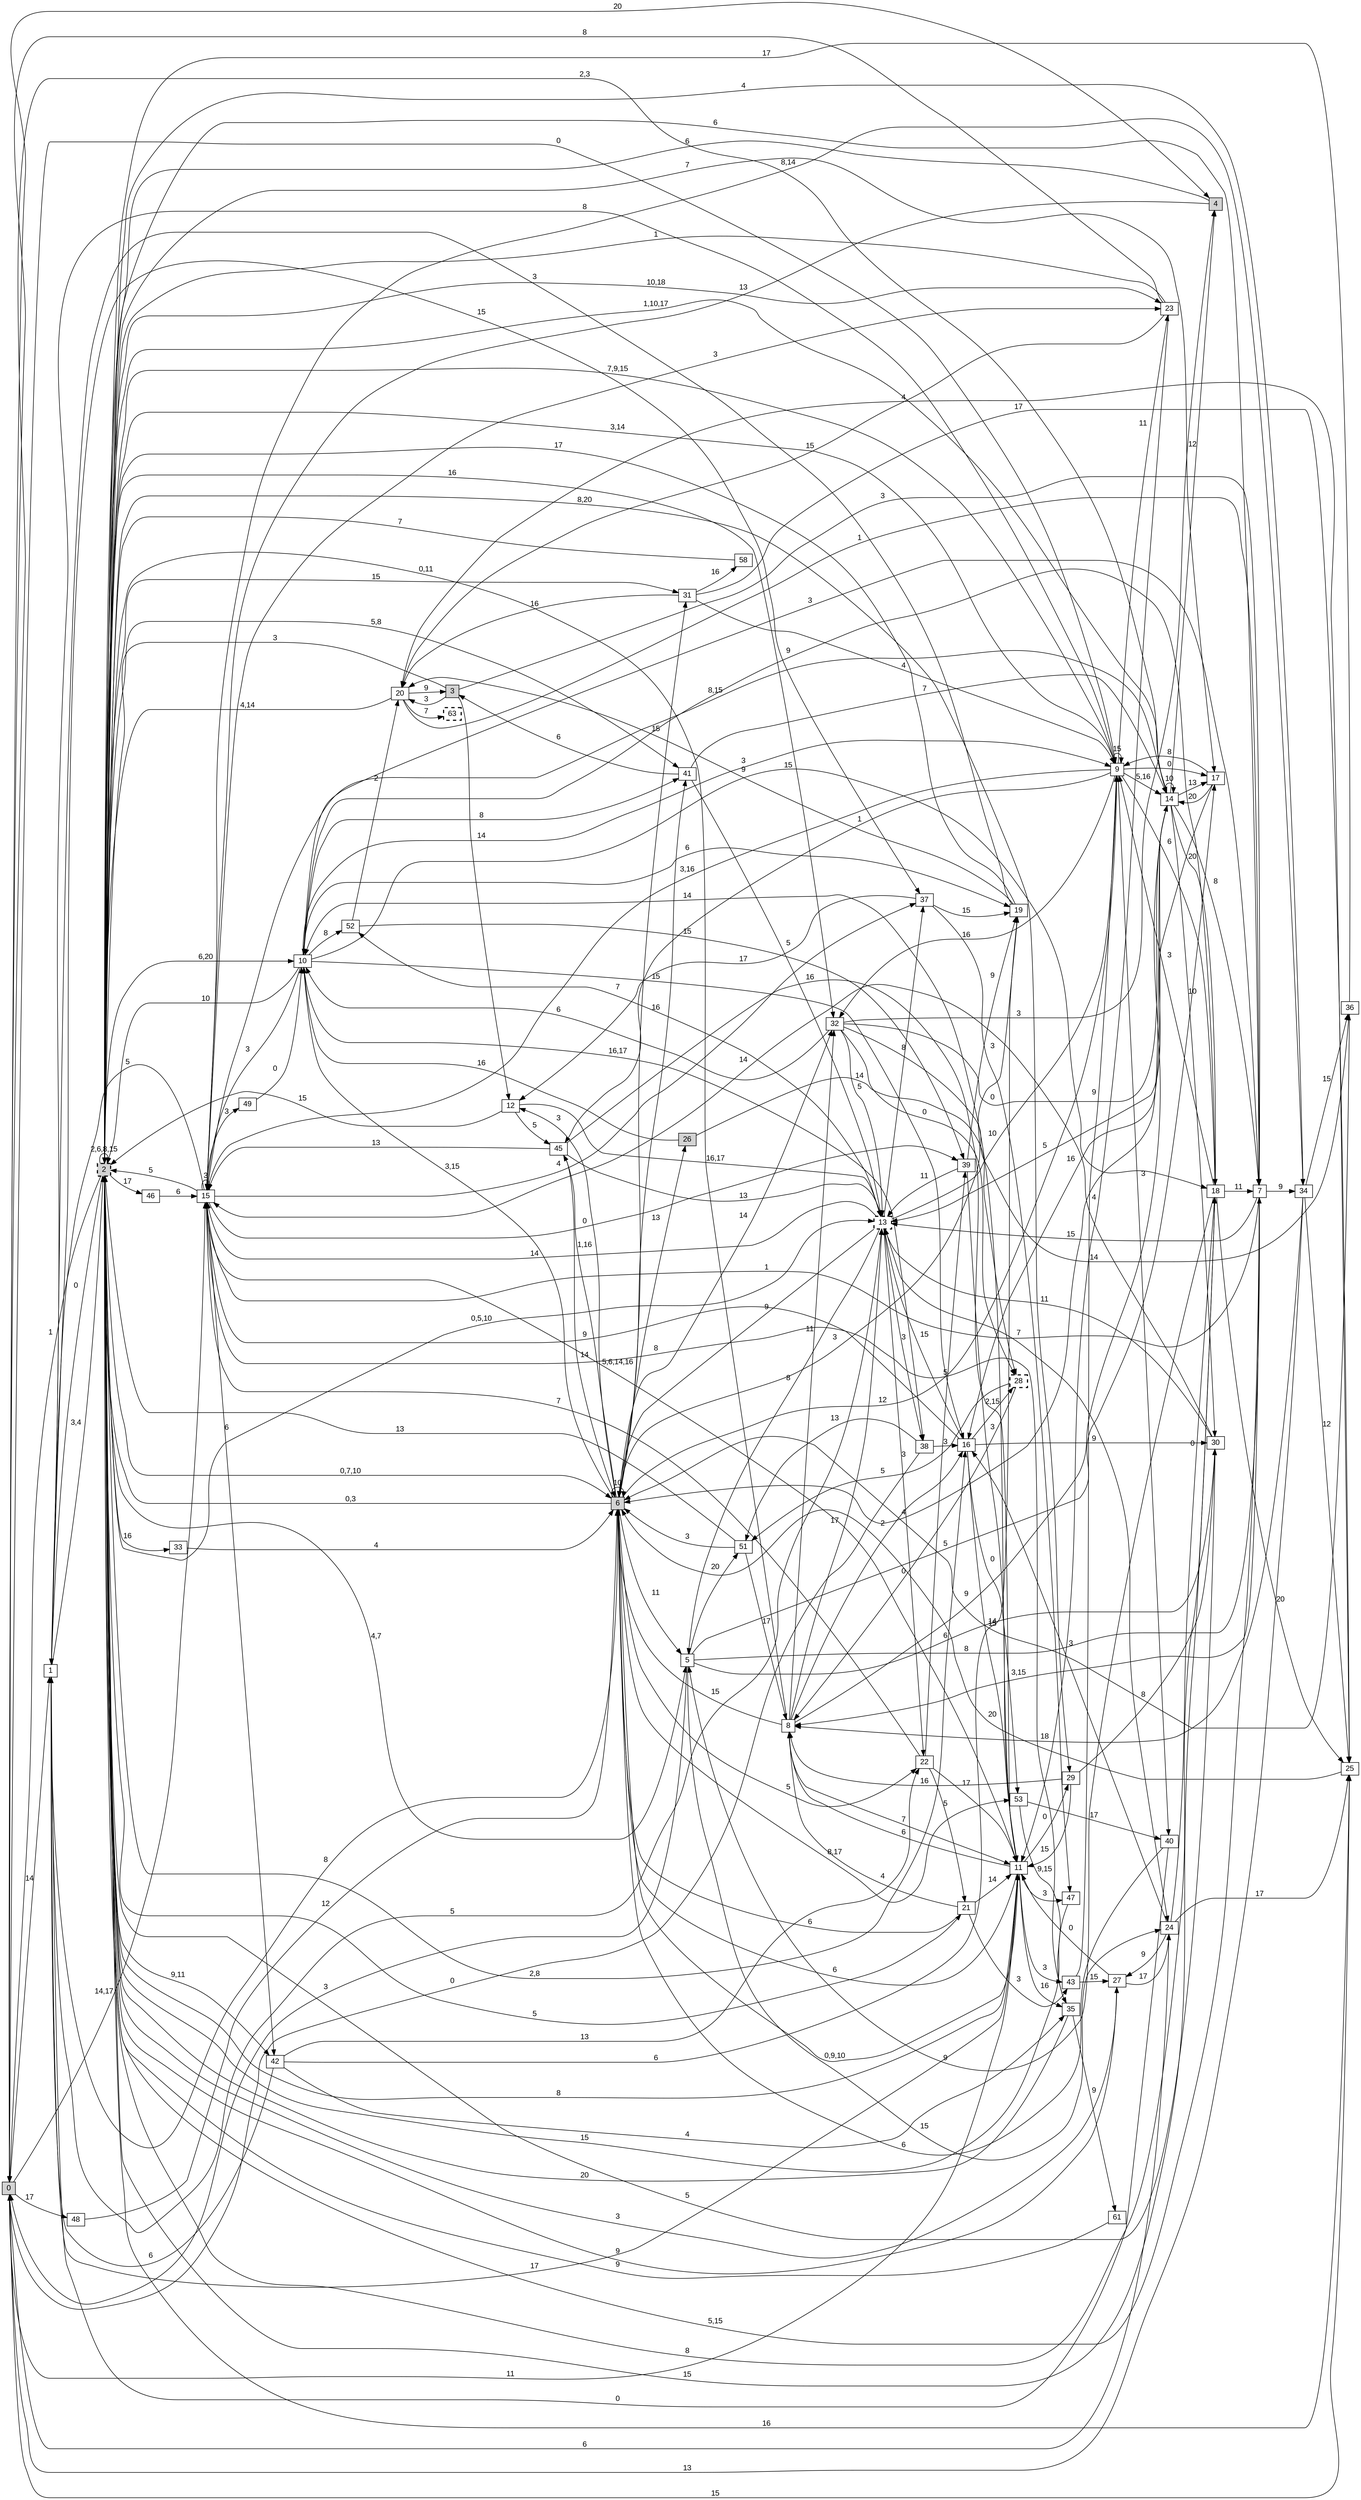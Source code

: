 digraph "NDFA" {
  rankdir=LR
  node [shape=box width=0.1 height=0.1 fontname=Arial]
  edge [fontname=Arial]
/* Estados */
 s0 [label="0" style="filled"] /* I:1 F:0 D:0 */
 s1 [label="1" ] /* I:0 F:0 D:0 */
 s2 [label="2" style="filled,bold,dashed"] /* I:1 F:1 D:0 */
 s3 [label="3" style="filled"] /* I:1 F:0 D:0 */
 s4 [label="4" style="filled"] /* I:1 F:0 D:0 */
 s5 [label="5" ] /* I:0 F:0 D:0 */
 s6 [label="6" style="filled"] /* I:1 F:0 D:0 */
 s7 [label="7" ] /* I:0 F:0 D:0 */
 s8 [label="8" ] /* I:0 F:0 D:0 */
 s9 [label="9" ] /* I:0 F:0 D:0 */
 s10 [label="10" ] /* I:0 F:0 D:0 */
 s11 [label="11" ] /* I:0 F:0 D:0 */
 s12 [label="12" ] /* I:0 F:0 D:0 */
 s13 [label="13" style="bold,dashed"] /* I:0 F:1 D:0 */
 s14 [label="14" ] /* I:0 F:0 D:0 */
 s15 [label="15" ] /* I:0 F:0 D:0 */
 s16 [label="16" ] /* I:0 F:0 D:0 */
 s17 [label="17" ] /* I:0 F:0 D:0 */
 s18 [label="18" ] /* I:0 F:0 D:0 */
 s19 [label="19" ] /* I:0 F:0 D:0 */
 s20 [label="20" ] /* I:0 F:0 D:0 */
 s21 [label="21" ] /* I:0 F:0 D:0 */
 s22 [label="22" ] /* I:0 F:0 D:0 */
 s23 [label="23" ] /* I:0 F:0 D:0 */
 s24 [label="24" ] /* I:0 F:0 D:0 */
 s25 [label="25" ] /* I:0 F:0 D:0 */
 s26 [label="26" style="filled"] /* I:1 F:0 D:0 */
 s27 [label="27" ] /* I:0 F:0 D:0 */
 s28 [label="28" style="bold,dashed"] /* I:0 F:1 D:0 */
 s29 [label="29" ] /* I:0 F:0 D:0 */
 s30 [label="30" ] /* I:0 F:0 D:0 */
 s31 [label="31" ] /* I:0 F:0 D:0 */
 s32 [label="32" ] /* I:0 F:0 D:0 */
 s33 [label="33" ] /* I:0 F:0 D:0 */
 s34 [label="34" ] /* I:0 F:0 D:0 */
 s35 [label="35" ] /* I:0 F:0 D:0 */
 s36 [label="36" ] /* I:0 F:0 D:0 */
 s37 [label="37" ] /* I:0 F:0 D:0 */
 s38 [label="38" ] /* I:0 F:0 D:0 */
 s39 [label="39" ] /* I:0 F:0 D:0 */
 s40 [label="40" ] /* I:0 F:0 D:0 */
 s41 [label="41" ] /* I:0 F:0 D:0 */
 s42 [label="42" ] /* I:0 F:0 D:0 */
 s43 [label="43" ] /* I:0 F:0 D:0 */
 s45 [label="45" ] /* I:0 F:0 D:0 */
 s46 [label="46" ] /* I:0 F:0 D:0 */
 s47 [label="47" ] /* I:0 F:0 D:0 */
 s48 [label="48" ] /* I:0 F:0 D:0 */
 s49 [label="49" ] /* I:0 F:0 D:0 */
 s51 [label="51" ] /* I:0 F:0 D:0 */
 s52 [label="52" ] /* I:0 F:0 D:0 */
 s53 [label="53" ] /* I:0 F:0 D:0 */
 s58 [label="58" ] /* I:0 F:0 D:0 */
 s61 [label="61" ] /* I:0 F:0 D:0 */
 s63 [label="63" style="bold,dashed"] /* I:0 F:1 D:0 */
/* Transiciones */
  s0 -> s1 [label="14"]
  s0 -> s4 [label="20"]
  s0 -> s9 [label="0"]
  s0 -> s11 [label="11"]
  s0 -> s14 [label="2,3"]
  s0 -> s15 [label="14,17"]
  s0 -> s24 [label="6"]
  s0 -> s25 [label="15"]
  s0 -> s48 [label="17"]
  s1 -> s2 [label="3,4"]
  s1 -> s6 [label="8"]
  s1 -> s9 [label="8"]
  s1 -> s13 [label="5"]
  s1 -> s37 [label="15"]
  s2 -> s0 [label="1"]
  s2 -> s1 [label="0"]
  s2 -> s2 [label="2,6,8,15"]
  s2 -> s5 [label="4,7"]
  s2 -> s6 [label="0,7,10"]
  s2 -> s7 [label="6"]
  s2 -> s9 [label="3,14"]
  s2 -> s10 [label="6,20"]
  s2 -> s13 [label="0,5,10"]
  s2 -> s14 [label="1,10,17"]
  s2 -> s16 [label="2,8"]
  s2 -> s17 [label="7"]
  s2 -> s18 [label="15"]
  s2 -> s21 [label="5"]
  s2 -> s23 [label="10,18"]
  s2 -> s27 [label="3"]
  s2 -> s29 [label="8,20"]
  s2 -> s31 [label="15"]
  s2 -> s32 [label="16"]
  s2 -> s33 [label="16"]
  s2 -> s34 [label="4"]
  s2 -> s41 [label="5,8"]
  s2 -> s42 [label="9,11"]
  s2 -> s46 [label="17"]
  s3 -> s2 [label="3"]
  s3 -> s7 [label="3"]
  s3 -> s12 [label="14"]
  s3 -> s20 [label="3"]
  s4 -> s2 [label="6"]
  s4 -> s15 [label="13"]
  s5 -> s0 [label="3"]
  s5 -> s7 [label="8"]
  s5 -> s17 [label="5"]
  s5 -> s24 [label="15"]
  s5 -> s30 [label="6"]
  s5 -> s51 [label="20"]
  s6 -> s2 [label="0,3"]
  s6 -> s5 [label="11"]
  s6 -> s6 [label="10"]
  s6 -> s9 [label="12"]
  s6 -> s10 [label="3,15"]
  s6 -> s11 [label="0,9,10"]
  s6 -> s12 [label="3"]
  s6 -> s22 [label="5"]
  s6 -> s26 [label="13"]
  s6 -> s31 [label="15"]
  s6 -> s32 [label="14"]
  s6 -> s41 [label="16"]
  s6 -> s45 [label="1,16"]
  s6 -> s53 [label="8,17"]
  s7 -> s2 [label="5,15"]
  s7 -> s8 [label="3,15"]
  s7 -> s13 [label="15"]
  s7 -> s15 [label="1"]
  s7 -> s34 [label="9"]
  s8 -> s2 [label="0,11"]
  s8 -> s6 [label="15"]
  s8 -> s11 [label="7"]
  s8 -> s13 [label="17"]
  s8 -> s14 [label="9"]
  s8 -> s16 [label="2"]
  s8 -> s32 [label="11"]
  s9 -> s2 [label="7,9,15"]
  s9 -> s9 [label="15"]
  s9 -> s14 [label="5,16"]
  s9 -> s15 [label="3,16"]
  s9 -> s17 [label="0"]
  s9 -> s18 [label="6"]
  s9 -> s23 [label="11"]
  s9 -> s32 [label="16"]
  s9 -> s40 [label="3"]
  s9 -> s45 [label="1"]
  s10 -> s2 [label="10"]
  s10 -> s7 [label="3"]
  s10 -> s9 [label="3"]
  s10 -> s15 [label="3"]
  s10 -> s16 [label="15"]
  s10 -> s18 [label="15"]
  s10 -> s19 [label="6"]
  s10 -> s38 [label="16,17"]
  s10 -> s41 [label="8"]
  s10 -> s52 [label="8"]
  s11 -> s1 [label="17"]
  s11 -> s2 [label="8"]
  s11 -> s6 [label="6"]
  s11 -> s8 [label="6"]
  s11 -> s10 [label="14"]
  s11 -> s15 [label="5,6,14,16"]
  s11 -> s29 [label="0"]
  s11 -> s35 [label="16"]
  s11 -> s43 [label="3"]
  s11 -> s47 [label="3"]
  s12 -> s2 [label="15"]
  s12 -> s13 [label="16,17"]
  s12 -> s45 [label="5"]
  s13 -> s5 [label="8"]
  s13 -> s6 [label="9"]
  s13 -> s9 [label="10"]
  s13 -> s15 [label="14"]
  s13 -> s22 [label="3"]
  s13 -> s24 [label="7"]
  s13 -> s37 [label="8"]
  s13 -> s38 [label="3"]
  s13 -> s52 [label="7"]
  s14 -> s4 [label="12"]
  s14 -> s6 [label="4"]
  s14 -> s7 [label="8"]
  s14 -> s14 [label="10"]
  s14 -> s15 [label="8,15"]
  s14 -> s16 [label="16"]
  s14 -> s17 [label="13"]
  s14 -> s18 [label="20"]
  s14 -> s30 [label="10"]
  s15 -> s1 [label="5"]
  s15 -> s2 [label="5"]
  s15 -> s15 [label="3"]
  s15 -> s23 [label="3"]
  s15 -> s34 [label="8,14"]
  s15 -> s37 [label="4"]
  s15 -> s39 [label="0"]
  s15 -> s42 [label="6"]
  s15 -> s49 [label="3"]
  s16 -> s11 [label="15"]
  s16 -> s13 [label="15"]
  s16 -> s15 [label="9"]
  s16 -> s28 [label="2,15"]
  s16 -> s30 [label="9"]
  s16 -> s53 [label="0"]
  s17 -> s9 [label="8"]
  s17 -> s13 [label="5"]
  s17 -> s14 [label="20"]
  s18 -> s2 [label="8"]
  s18 -> s5 [label="9"]
  s18 -> s7 [label="11"]
  s18 -> s9 [label="3"]
  s18 -> s10 [label="9"]
  s18 -> s25 [label="20"]
  s19 -> s1 [label="3"]
  s19 -> s2 [label="17"]
  s19 -> s6 [label="3"]
  s19 -> s20 [label="9"]
  s20 -> s2 [label="4,14"]
  s20 -> s3 [label="9"]
  s20 -> s7 [label="1"]
  s20 -> s63 [label="7"]
  s21 -> s6 [label="6"]
  s21 -> s8 [label="4"]
  s21 -> s11 [label="14"]
  s21 -> s43 [label="3"]
  s22 -> s11 [label="17"]
  s22 -> s15 [label="7"]
  s22 -> s21 [label="5"]
  s22 -> s39 [label="5"]
  s23 -> s0 [label="8"]
  s23 -> s2 [label="1"]
  s23 -> s11 [label="4"]
  s23 -> s20 [label="15"]
  s24 -> s16 [label="3"]
  s24 -> s18 [label="0"]
  s24 -> s25 [label="17"]
  s24 -> s27 [label="9"]
  s25 -> s2 [label="16"]
  s25 -> s6 [label="20"]
  s25 -> s20 [label="4"]
  s26 -> s10 [label="16"]
  s26 -> s28 [label="14"]
  s27 -> s2 [label="9"]
  s27 -> s11 [label="0"]
  s27 -> s24 [label="17"]
  s28 -> s8 [label="0"]
  s28 -> s51 [label="5"]
  s29 -> s8 [label="16"]
  s29 -> s11 [label="15"]
  s29 -> s30 [label="8"]
  s30 -> s2 [label="5"]
  s30 -> s13 [label="11"]
  s30 -> s15 [label="14"]
  s31 -> s9 [label="4"]
  s31 -> s20 [label="16"]
  s31 -> s25 [label="17"]
  s31 -> s58 [label="16"]
  s32 -> s4 [label="3"]
  s32 -> s10 [label="6"]
  s32 -> s13 [label="5"]
  s32 -> s14 [label="0"]
  s32 -> s28 [label="0"]
  s32 -> s36 [label="14"]
  s33 -> s6 [label="4"]
  s34 -> s0 [label="13"]
  s34 -> s8 [label="18"]
  s34 -> s25 [label="12"]
  s34 -> s36 [label="15"]
  s35 -> s2 [label="20"]
  s35 -> s15 [label="8"]
  s35 -> s61 [label="9"]
  s36 -> s2 [label="17"]
  s36 -> s6 [label="14"]
  s37 -> s12 [label="17"]
  s37 -> s19 [label="15"]
  s37 -> s47 [label="3"]
  s38 -> s0 [label="0"]
  s38 -> s16 [label="3"]
  s38 -> s51 [label="13"]
  s39 -> s11 [label="3"]
  s39 -> s13 [label="11"]
  s39 -> s19 [label="9"]
  s40 -> s1 [label="0"]
  s40 -> s6 [label="6"]
  s41 -> s3 [label="6"]
  s41 -> s13 [label="5"]
  s41 -> s14 [label="7"]
  s42 -> s1 [label="6"]
  s42 -> s19 [label="6"]
  s42 -> s22 [label="13"]
  s42 -> s35 [label="4"]
  s43 -> s9 [label="9"]
  s43 -> s27 [label="15"]
  s45 -> s6 [label="14"]
  s45 -> s11 [label="16"]
  s45 -> s13 [label="13"]
  s45 -> s15 [label="13"]
  s46 -> s15 [label="6"]
  s47 -> s2 [label="15"]
  s48 -> s6 [label="12"]
  s49 -> s10 [label="0"]
  s51 -> s2 [label="13"]
  s51 -> s6 [label="3"]
  s51 -> s8 [label="17"]
  s52 -> s20 [label="2"]
  s52 -> s39 [label="15"]
  s53 -> s35 [label="9,15"]
  s53 -> s40 [label="17"]
  s58 -> s2 [label="7"]
  s61 -> s2 [label="9"]
}
